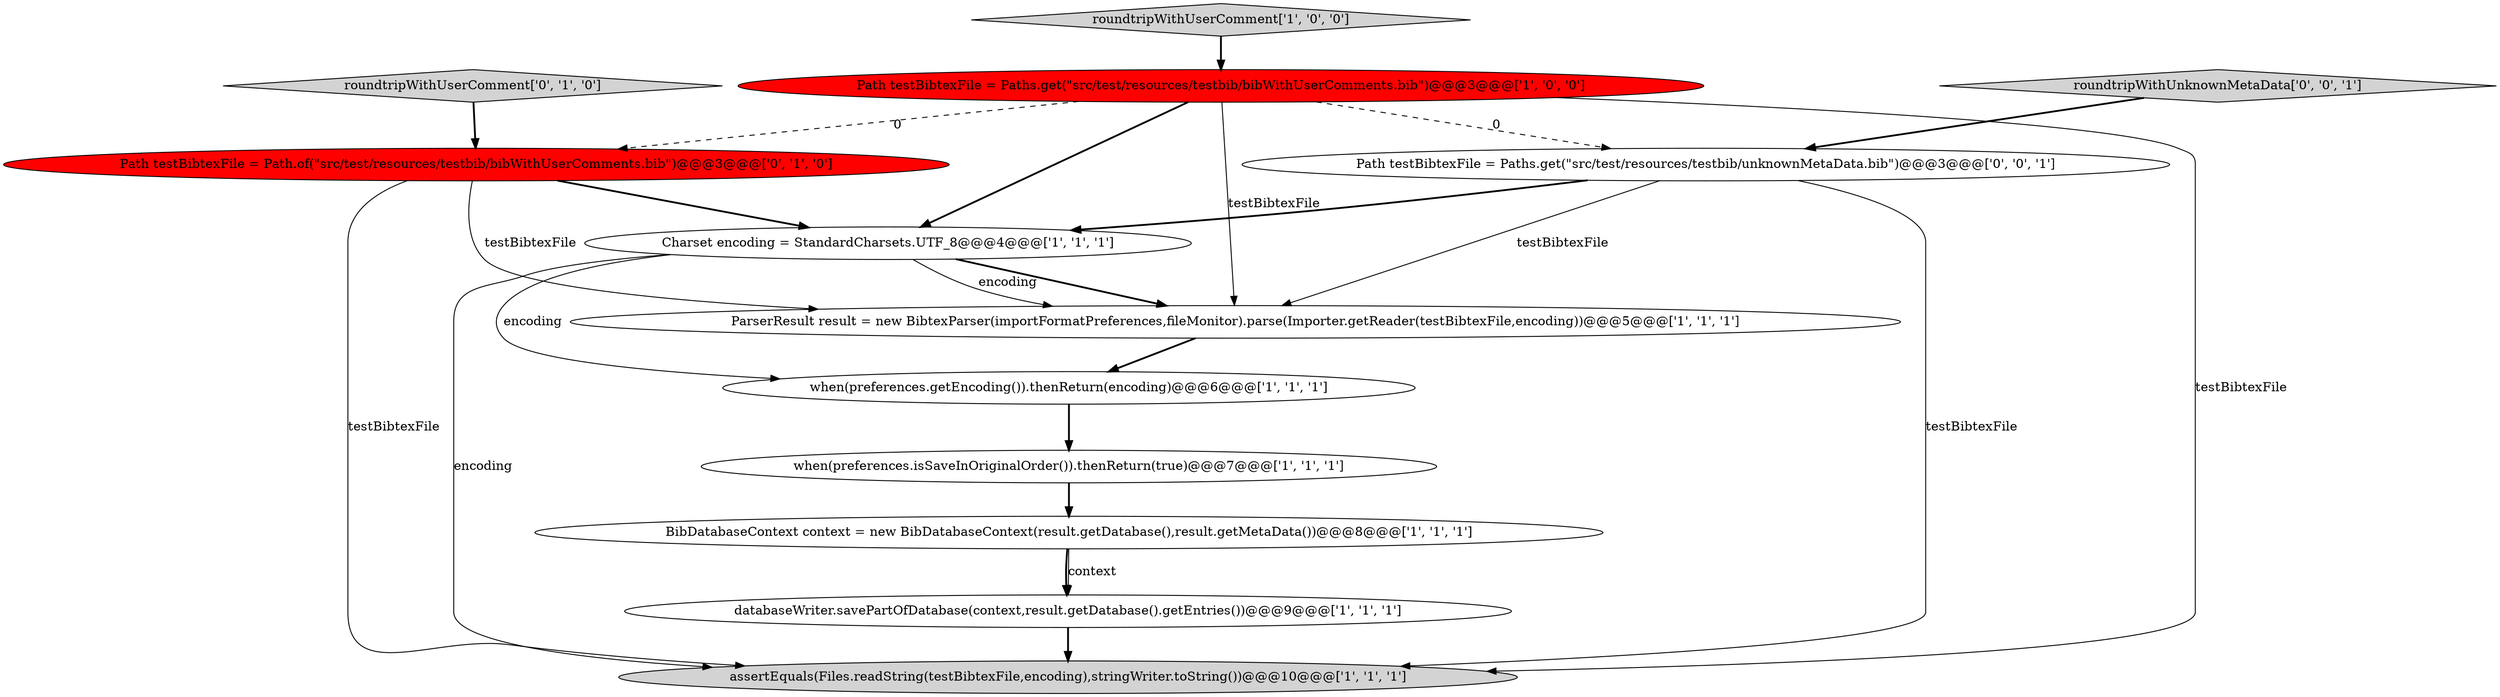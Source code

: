digraph {
2 [style = filled, label = "roundtripWithUserComment['1', '0', '0']", fillcolor = lightgray, shape = diamond image = "AAA0AAABBB1BBB"];
4 [style = filled, label = "ParserResult result = new BibtexParser(importFormatPreferences,fileMonitor).parse(Importer.getReader(testBibtexFile,encoding))@@@5@@@['1', '1', '1']", fillcolor = white, shape = ellipse image = "AAA0AAABBB1BBB"];
7 [style = filled, label = "BibDatabaseContext context = new BibDatabaseContext(result.getDatabase(),result.getMetaData())@@@8@@@['1', '1', '1']", fillcolor = white, shape = ellipse image = "AAA0AAABBB1BBB"];
9 [style = filled, label = "roundtripWithUserComment['0', '1', '0']", fillcolor = lightgray, shape = diamond image = "AAA0AAABBB2BBB"];
0 [style = filled, label = "Path testBibtexFile = Paths.get(\"src/test/resources/testbib/bibWithUserComments.bib\")@@@3@@@['1', '0', '0']", fillcolor = red, shape = ellipse image = "AAA1AAABBB1BBB"];
10 [style = filled, label = "Path testBibtexFile = Path.of(\"src/test/resources/testbib/bibWithUserComments.bib\")@@@3@@@['0', '1', '0']", fillcolor = red, shape = ellipse image = "AAA1AAABBB2BBB"];
8 [style = filled, label = "Charset encoding = StandardCharsets.UTF_8@@@4@@@['1', '1', '1']", fillcolor = white, shape = ellipse image = "AAA0AAABBB1BBB"];
12 [style = filled, label = "Path testBibtexFile = Paths.get(\"src/test/resources/testbib/unknownMetaData.bib\")@@@3@@@['0', '0', '1']", fillcolor = white, shape = ellipse image = "AAA0AAABBB3BBB"];
6 [style = filled, label = "assertEquals(Files.readString(testBibtexFile,encoding),stringWriter.toString())@@@10@@@['1', '1', '1']", fillcolor = lightgray, shape = ellipse image = "AAA0AAABBB1BBB"];
1 [style = filled, label = "databaseWriter.savePartOfDatabase(context,result.getDatabase().getEntries())@@@9@@@['1', '1', '1']", fillcolor = white, shape = ellipse image = "AAA0AAABBB1BBB"];
5 [style = filled, label = "when(preferences.isSaveInOriginalOrder()).thenReturn(true)@@@7@@@['1', '1', '1']", fillcolor = white, shape = ellipse image = "AAA0AAABBB1BBB"];
3 [style = filled, label = "when(preferences.getEncoding()).thenReturn(encoding)@@@6@@@['1', '1', '1']", fillcolor = white, shape = ellipse image = "AAA0AAABBB1BBB"];
11 [style = filled, label = "roundtripWithUnknownMetaData['0', '0', '1']", fillcolor = lightgray, shape = diamond image = "AAA0AAABBB3BBB"];
10->4 [style = solid, label="testBibtexFile"];
4->3 [style = bold, label=""];
7->1 [style = bold, label=""];
11->12 [style = bold, label=""];
9->10 [style = bold, label=""];
0->12 [style = dashed, label="0"];
0->10 [style = dashed, label="0"];
0->6 [style = solid, label="testBibtexFile"];
3->5 [style = bold, label=""];
2->0 [style = bold, label=""];
1->6 [style = bold, label=""];
12->4 [style = solid, label="testBibtexFile"];
12->6 [style = solid, label="testBibtexFile"];
10->8 [style = bold, label=""];
8->3 [style = solid, label="encoding"];
12->8 [style = bold, label=""];
10->6 [style = solid, label="testBibtexFile"];
0->4 [style = solid, label="testBibtexFile"];
0->8 [style = bold, label=""];
5->7 [style = bold, label=""];
8->4 [style = bold, label=""];
7->1 [style = solid, label="context"];
8->4 [style = solid, label="encoding"];
8->6 [style = solid, label="encoding"];
}

